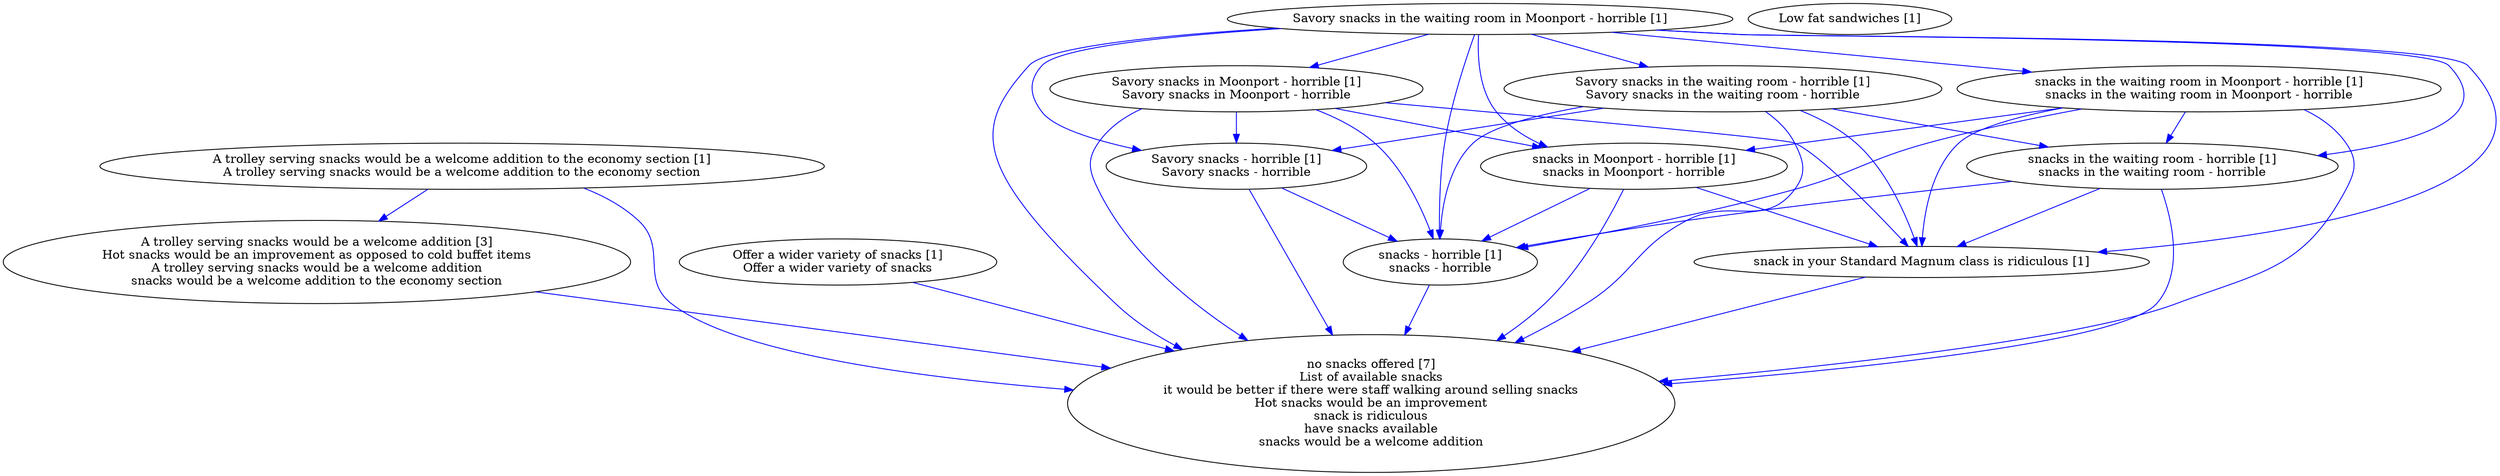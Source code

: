 digraph collapsedGraph {
"A trolley serving snacks would be a welcome addition [3]\nHot snacks would be an improvement as opposed to cold buffet items\nA trolley serving snacks would be a welcome addition\nsnacks would be a welcome addition to the economy section""no snacks offered [7]\nList of available snacks\nit would be better if there were staff walking around selling snacks\nHot snacks would be an improvement\nsnack is ridiculous\nhave snacks available\nsnacks would be a welcome addition""A trolley serving snacks would be a welcome addition to the economy section [1]\nA trolley serving snacks would be a welcome addition to the economy section""Low fat sandwiches [1]""Offer a wider variety of snacks [1]\nOffer a wider variety of snacks""Savory snacks in the waiting room in Moonport - horrible [1]""Savory snacks in Moonport - horrible [1]\nSavory snacks in Moonport - horrible""Savory snacks - horrible [1]\nSavory snacks - horrible""snacks - horrible [1]\nsnacks - horrible""snacks in Moonport - horrible [1]\nsnacks in Moonport - horrible""Savory snacks in the waiting room - horrible [1]\nSavory snacks in the waiting room - horrible""snacks in the waiting room - horrible [1]\nsnacks in the waiting room - horrible""snacks in the waiting room in Moonport - horrible [1]\nsnacks in the waiting room in Moonport - horrible""snack in your Standard Magnum class is ridiculous [1]""A trolley serving snacks would be a welcome addition to the economy section [1]\nA trolley serving snacks would be a welcome addition to the economy section" -> "A trolley serving snacks would be a welcome addition [3]\nHot snacks would be an improvement as opposed to cold buffet items\nA trolley serving snacks would be a welcome addition\nsnacks would be a welcome addition to the economy section" [color=blue]
"Savory snacks in the waiting room in Moonport - horrible [1]" -> "Savory snacks in Moonport - horrible [1]\nSavory snacks in Moonport - horrible" [color=blue]
"Savory snacks in Moonport - horrible [1]\nSavory snacks in Moonport - horrible" -> "Savory snacks - horrible [1]\nSavory snacks - horrible" [color=blue]
"Savory snacks - horrible [1]\nSavory snacks - horrible" -> "snacks - horrible [1]\nsnacks - horrible" [color=blue]
"Savory snacks in Moonport - horrible [1]\nSavory snacks in Moonport - horrible" -> "snacks in Moonport - horrible [1]\nsnacks in Moonport - horrible" [color=blue]
"snacks in Moonport - horrible [1]\nsnacks in Moonport - horrible" -> "snacks - horrible [1]\nsnacks - horrible" [color=blue]
"Savory snacks in the waiting room in Moonport - horrible [1]" -> "Savory snacks in the waiting room - horrible [1]\nSavory snacks in the waiting room - horrible" [color=blue]
"Savory snacks in the waiting room - horrible [1]\nSavory snacks in the waiting room - horrible" -> "Savory snacks - horrible [1]\nSavory snacks - horrible" [color=blue]
"Savory snacks in the waiting room - horrible [1]\nSavory snacks in the waiting room - horrible" -> "snacks in the waiting room - horrible [1]\nsnacks in the waiting room - horrible" [color=blue]
"snacks in the waiting room - horrible [1]\nsnacks in the waiting room - horrible" -> "snacks - horrible [1]\nsnacks - horrible" [color=blue]
"Savory snacks in the waiting room in Moonport - horrible [1]" -> "snacks in the waiting room in Moonport - horrible [1]\nsnacks in the waiting room in Moonport - horrible" [color=blue]
"snacks in the waiting room in Moonport - horrible [1]\nsnacks in the waiting room in Moonport - horrible" -> "snacks in Moonport - horrible [1]\nsnacks in Moonport - horrible" [color=blue]
"snacks in the waiting room in Moonport - horrible [1]\nsnacks in the waiting room in Moonport - horrible" -> "snacks in the waiting room - horrible [1]\nsnacks in the waiting room - horrible" [color=blue]
"Savory snacks in the waiting room in Moonport - horrible [1]" -> "snacks in Moonport - horrible [1]\nsnacks in Moonport - horrible" [color=blue]
"Savory snacks in the waiting room in Moonport - horrible [1]" -> "Savory snacks - horrible [1]\nSavory snacks - horrible" [color=blue]
"Savory snacks in the waiting room in Moonport - horrible [1]" -> "snacks in the waiting room - horrible [1]\nsnacks in the waiting room - horrible" [color=blue]
"Savory snacks in Moonport - horrible [1]\nSavory snacks in Moonport - horrible" -> "snacks - horrible [1]\nsnacks - horrible" [color=blue]
"Savory snacks in the waiting room - horrible [1]\nSavory snacks in the waiting room - horrible" -> "snacks - horrible [1]\nsnacks - horrible" [color=blue]
"snacks in the waiting room in Moonport - horrible [1]\nsnacks in the waiting room in Moonport - horrible" -> "snacks - horrible [1]\nsnacks - horrible" [color=blue]
"Savory snacks in the waiting room in Moonport - horrible [1]" -> "snacks - horrible [1]\nsnacks - horrible" [color=blue]
"A trolley serving snacks would be a welcome addition to the economy section [1]\nA trolley serving snacks would be a welcome addition to the economy section" -> "no snacks offered [7]\nList of available snacks\nit would be better if there were staff walking around selling snacks\nHot snacks would be an improvement\nsnack is ridiculous\nhave snacks available\nsnacks would be a welcome addition" [color=blue]
"A trolley serving snacks would be a welcome addition [3]\nHot snacks would be an improvement as opposed to cold buffet items\nA trolley serving snacks would be a welcome addition\nsnacks would be a welcome addition to the economy section" -> "no snacks offered [7]\nList of available snacks\nit would be better if there were staff walking around selling snacks\nHot snacks would be an improvement\nsnack is ridiculous\nhave snacks available\nsnacks would be a welcome addition" [color=blue]
"snacks in Moonport - horrible [1]\nsnacks in Moonport - horrible" -> "snack in your Standard Magnum class is ridiculous [1]" [color=blue]
"snacks in the waiting room - horrible [1]\nsnacks in the waiting room - horrible" -> "snack in your Standard Magnum class is ridiculous [1]" [color=blue]
"Savory snacks in the waiting room in Moonport - horrible [1]" -> "snack in your Standard Magnum class is ridiculous [1]" [color=blue]
"Savory snacks in Moonport - horrible [1]\nSavory snacks in Moonport - horrible" -> "snack in your Standard Magnum class is ridiculous [1]" [color=blue]
"Savory snacks in the waiting room - horrible [1]\nSavory snacks in the waiting room - horrible" -> "snack in your Standard Magnum class is ridiculous [1]" [color=blue]
"snacks in the waiting room in Moonport - horrible [1]\nsnacks in the waiting room in Moonport - horrible" -> "snack in your Standard Magnum class is ridiculous [1]" [color=blue]
"Offer a wider variety of snacks [1]\nOffer a wider variety of snacks" -> "no snacks offered [7]\nList of available snacks\nit would be better if there were staff walking around selling snacks\nHot snacks would be an improvement\nsnack is ridiculous\nhave snacks available\nsnacks would be a welcome addition" [color=blue]
"Savory snacks in the waiting room in Moonport - horrible [1]" -> "no snacks offered [7]\nList of available snacks\nit would be better if there were staff walking around selling snacks\nHot snacks would be an improvement\nsnack is ridiculous\nhave snacks available\nsnacks would be a welcome addition" [color=blue]
"Savory snacks in Moonport - horrible [1]\nSavory snacks in Moonport - horrible" -> "no snacks offered [7]\nList of available snacks\nit would be better if there were staff walking around selling snacks\nHot snacks would be an improvement\nsnack is ridiculous\nhave snacks available\nsnacks would be a welcome addition" [color=blue]
"Savory snacks - horrible [1]\nSavory snacks - horrible" -> "no snacks offered [7]\nList of available snacks\nit would be better if there were staff walking around selling snacks\nHot snacks would be an improvement\nsnack is ridiculous\nhave snacks available\nsnacks would be a welcome addition" [color=blue]
"snacks - horrible [1]\nsnacks - horrible" -> "no snacks offered [7]\nList of available snacks\nit would be better if there were staff walking around selling snacks\nHot snacks would be an improvement\nsnack is ridiculous\nhave snacks available\nsnacks would be a welcome addition" [color=blue]
"snacks in Moonport - horrible [1]\nsnacks in Moonport - horrible" -> "no snacks offered [7]\nList of available snacks\nit would be better if there were staff walking around selling snacks\nHot snacks would be an improvement\nsnack is ridiculous\nhave snacks available\nsnacks would be a welcome addition" [color=blue]
"Savory snacks in the waiting room - horrible [1]\nSavory snacks in the waiting room - horrible" -> "no snacks offered [7]\nList of available snacks\nit would be better if there were staff walking around selling snacks\nHot snacks would be an improvement\nsnack is ridiculous\nhave snacks available\nsnacks would be a welcome addition" [color=blue]
"snacks in the waiting room - horrible [1]\nsnacks in the waiting room - horrible" -> "no snacks offered [7]\nList of available snacks\nit would be better if there were staff walking around selling snacks\nHot snacks would be an improvement\nsnack is ridiculous\nhave snacks available\nsnacks would be a welcome addition" [color=blue]
"snacks in the waiting room in Moonport - horrible [1]\nsnacks in the waiting room in Moonport - horrible" -> "no snacks offered [7]\nList of available snacks\nit would be better if there were staff walking around selling snacks\nHot snacks would be an improvement\nsnack is ridiculous\nhave snacks available\nsnacks would be a welcome addition" [color=blue]
"snack in your Standard Magnum class is ridiculous [1]" -> "no snacks offered [7]\nList of available snacks\nit would be better if there were staff walking around selling snacks\nHot snacks would be an improvement\nsnack is ridiculous\nhave snacks available\nsnacks would be a welcome addition" [color=blue]
}